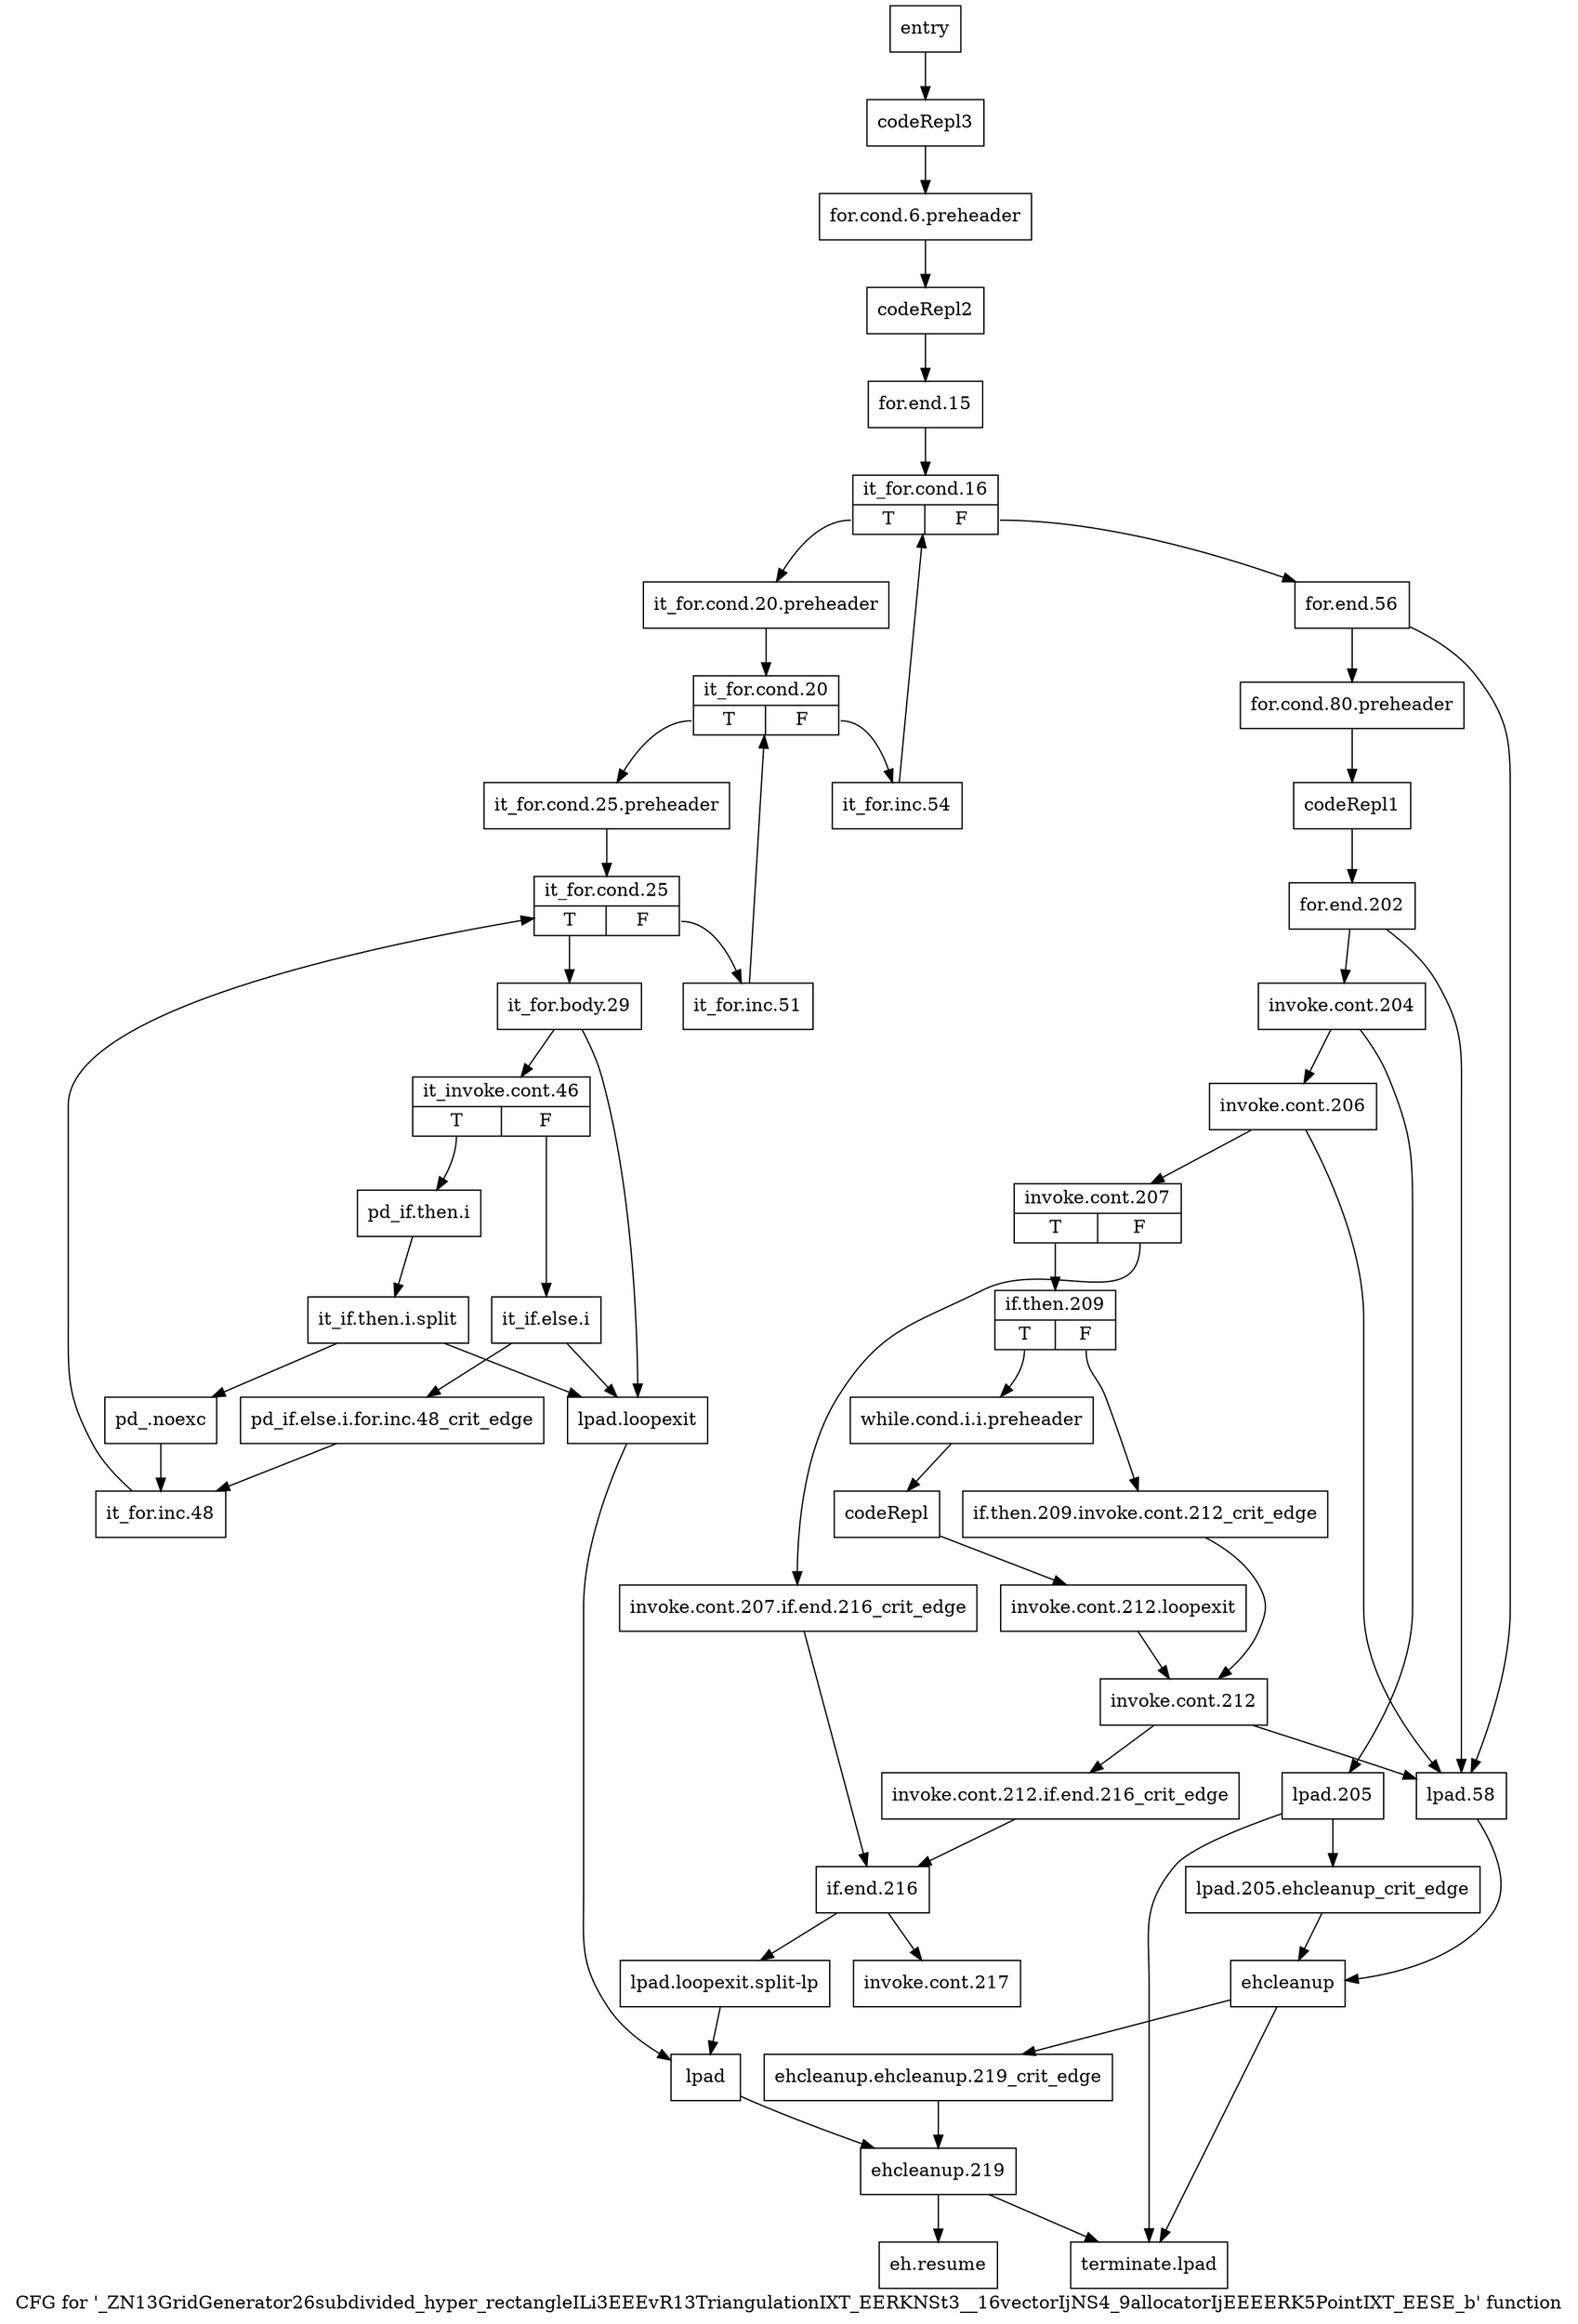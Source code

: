 digraph "CFG for '_ZN13GridGenerator26subdivided_hyper_rectangleILi3EEEvR13TriangulationIXT_EERKNSt3__16vectorIjNS4_9allocatorIjEEEERK5PointIXT_EESE_b' function" {
	label="CFG for '_ZN13GridGenerator26subdivided_hyper_rectangleILi3EEEvR13TriangulationIXT_EERKNSt3__16vectorIjNS4_9allocatorIjEEEERK5PointIXT_EESE_b' function";

	Node0x5a90800 [shape=record,label="{entry}"];
	Node0x5a90800 -> Node0x5a90850;
	Node0x5a90850 [shape=record,label="{codeRepl3}"];
	Node0x5a90850 -> Node0x5a91a00;
	Node0x5a91a00 [shape=record,label="{for.cond.6.preheader}"];
	Node0x5a91a00 -> Node0x5a91a50;
	Node0x5a91a50 [shape=record,label="{codeRepl2}"];
	Node0x5a91a50 -> Node0x5a91aa0;
	Node0x5a91aa0 [shape=record,label="{for.end.15}"];
	Node0x5a91aa0 -> Node0x5a91af0;
	Node0x5a91af0 [shape=record,label="{it_for.cond.16|{<s0>T|<s1>F}}"];
	Node0x5a91af0:s0 -> Node0x5a91b40;
	Node0x5a91af0:s1 -> Node0x5a92040;
	Node0x5a91b40 [shape=record,label="{it_for.cond.20.preheader}"];
	Node0x5a91b40 -> Node0x5a91b90;
	Node0x5a91b90 [shape=record,label="{it_for.cond.20|{<s0>T|<s1>F}}"];
	Node0x5a91b90:s0 -> Node0x5a91be0;
	Node0x5a91b90:s1 -> Node0x5a91ff0;
	Node0x5a91be0 [shape=record,label="{it_for.cond.25.preheader}"];
	Node0x5a91be0 -> Node0x5a91c30;
	Node0x5a91c30 [shape=record,label="{it_for.cond.25|{<s0>T|<s1>F}}"];
	Node0x5a91c30:s0 -> Node0x5a91c80;
	Node0x5a91c30:s1 -> Node0x5a91fa0;
	Node0x5a91c80 [shape=record,label="{it_for.body.29}"];
	Node0x5a91c80 -> Node0x5a91cd0;
	Node0x5a91c80 -> Node0x5a91eb0;
	Node0x5a91cd0 [shape=record,label="{it_invoke.cont.46|{<s0>T|<s1>F}}"];
	Node0x5a91cd0:s0 -> Node0x5a91d20;
	Node0x5a91cd0:s1 -> Node0x5a91dc0;
	Node0x5a91d20 [shape=record,label="{pd_if.then.i}"];
	Node0x5a91d20 -> Node0xa900a10;
	Node0xa900a10 [shape=record,label="{it_if.then.i.split}"];
	Node0xa900a10 -> Node0x5a91d70;
	Node0xa900a10 -> Node0x5a91eb0;
	Node0x5a91d70 [shape=record,label="{pd_.noexc}"];
	Node0x5a91d70 -> Node0x5a91e60;
	Node0x5a91dc0 [shape=record,label="{it_if.else.i}"];
	Node0x5a91dc0 -> Node0x5a91e10;
	Node0x5a91dc0 -> Node0x5a91eb0;
	Node0x5a91e10 [shape=record,label="{pd_if.else.i.for.inc.48_crit_edge}"];
	Node0x5a91e10 -> Node0x5a91e60;
	Node0x5a91e60 [shape=record,label="{it_for.inc.48}"];
	Node0x5a91e60 -> Node0x5a91c30;
	Node0x5a91eb0 [shape=record,label="{lpad.loopexit}"];
	Node0x5a91eb0 -> Node0x5a91f50;
	Node0x5a91f00 [shape=record,label="{lpad.loopexit.split-lp}"];
	Node0x5a91f00 -> Node0x5a91f50;
	Node0x5a91f50 [shape=record,label="{lpad}"];
	Node0x5a91f50 -> Node0x5a92720;
	Node0x5a91fa0 [shape=record,label="{it_for.inc.51}"];
	Node0x5a91fa0 -> Node0x5a91b90;
	Node0x5a91ff0 [shape=record,label="{it_for.inc.54}"];
	Node0x5a91ff0 -> Node0x5a91af0;
	Node0x5a92040 [shape=record,label="{for.end.56}"];
	Node0x5a92040 -> Node0x5a92090;
	Node0x5a92040 -> Node0x5a92130;
	Node0x5a92090 [shape=record,label="{for.cond.80.preheader}"];
	Node0x5a92090 -> Node0x5a920e0;
	Node0x5a920e0 [shape=record,label="{codeRepl1}"];
	Node0x5a920e0 -> Node0x5a92180;
	Node0x5a92130 [shape=record,label="{lpad.58}"];
	Node0x5a92130 -> Node0x5a92680;
	Node0x5a92180 [shape=record,label="{for.end.202}"];
	Node0x5a92180 -> Node0x5a921d0;
	Node0x5a92180 -> Node0x5a92130;
	Node0x5a921d0 [shape=record,label="{invoke.cont.204}"];
	Node0x5a921d0 -> Node0x5a92220;
	Node0x5a921d0 -> Node0x5a92540;
	Node0x5a92220 [shape=record,label="{invoke.cont.206}"];
	Node0x5a92220 -> Node0x5a92270;
	Node0x5a92220 -> Node0x5a92130;
	Node0x5a92270 [shape=record,label="{invoke.cont.207|{<s0>T|<s1>F}}"];
	Node0x5a92270:s0 -> Node0x5a92310;
	Node0x5a92270:s1 -> Node0x5a922c0;
	Node0x5a922c0 [shape=record,label="{invoke.cont.207.if.end.216_crit_edge}"];
	Node0x5a922c0 -> Node0x5a925e0;
	Node0x5a92310 [shape=record,label="{if.then.209|{<s0>T|<s1>F}}"];
	Node0x5a92310:s0 -> Node0x5a923b0;
	Node0x5a92310:s1 -> Node0x5a92360;
	Node0x5a92360 [shape=record,label="{if.then.209.invoke.cont.212_crit_edge}"];
	Node0x5a92360 -> Node0x5a924a0;
	Node0x5a923b0 [shape=record,label="{while.cond.i.i.preheader}"];
	Node0x5a923b0 -> Node0x5a92400;
	Node0x5a92400 [shape=record,label="{codeRepl}"];
	Node0x5a92400 -> Node0x5a92450;
	Node0x5a92450 [shape=record,label="{invoke.cont.212.loopexit}"];
	Node0x5a92450 -> Node0x5a924a0;
	Node0x5a924a0 [shape=record,label="{invoke.cont.212}"];
	Node0x5a924a0 -> Node0x5a924f0;
	Node0x5a924a0 -> Node0x5a92130;
	Node0x5a924f0 [shape=record,label="{invoke.cont.212.if.end.216_crit_edge}"];
	Node0x5a924f0 -> Node0x5a925e0;
	Node0x5a92540 [shape=record,label="{lpad.205}"];
	Node0x5a92540 -> Node0x5a92590;
	Node0x5a92540 -> Node0x5a927c0;
	Node0x5a92590 [shape=record,label="{lpad.205.ehcleanup_crit_edge}"];
	Node0x5a92590 -> Node0x5a92680;
	Node0x5a925e0 [shape=record,label="{if.end.216}"];
	Node0x5a925e0 -> Node0x5a92630;
	Node0x5a925e0 -> Node0x5a91f00;
	Node0x5a92630 [shape=record,label="{invoke.cont.217}"];
	Node0x5a92680 [shape=record,label="{ehcleanup}"];
	Node0x5a92680 -> Node0x5a926d0;
	Node0x5a92680 -> Node0x5a927c0;
	Node0x5a926d0 [shape=record,label="{ehcleanup.ehcleanup.219_crit_edge}"];
	Node0x5a926d0 -> Node0x5a92720;
	Node0x5a92720 [shape=record,label="{ehcleanup.219}"];
	Node0x5a92720 -> Node0x5a92770;
	Node0x5a92720 -> Node0x5a927c0;
	Node0x5a92770 [shape=record,label="{eh.resume}"];
	Node0x5a927c0 [shape=record,label="{terminate.lpad}"];
}
